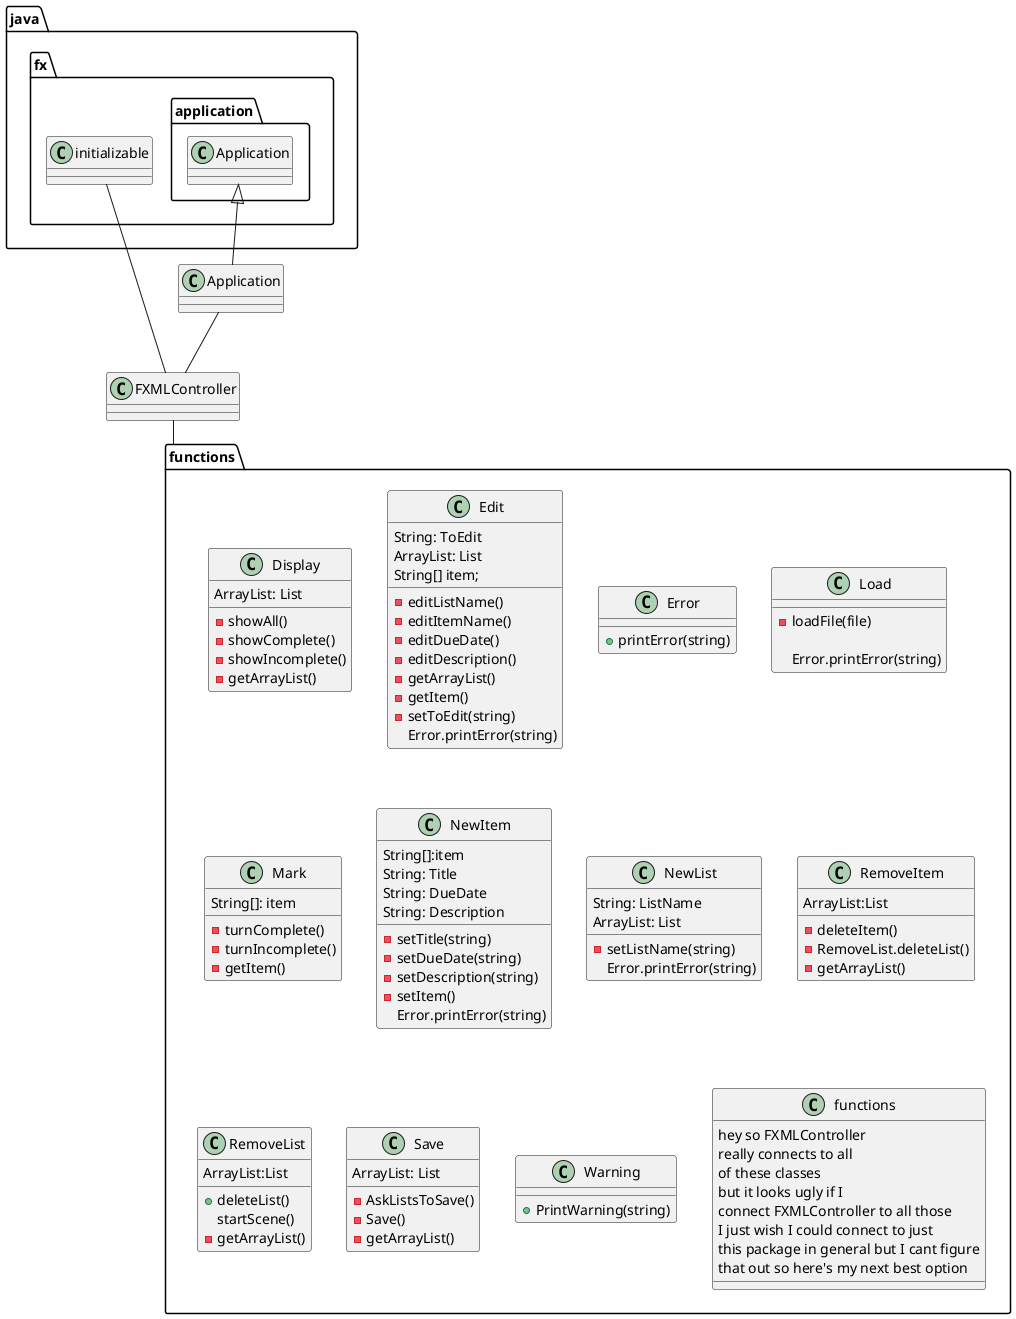 @startuml
class Application {}
class FXMLController {}

package functions {
    class Display {
    ArrayList: List
    -showAll()
    -showComplete()
    -showIncomplete()
    -getArrayList()
    }
    class Edit {
    String: ToEdit
    ArrayList: List
    String[] item;
    -editListName()
    -editItemName()
    -editDueDate()
    -editDescription()
    -getArrayList()
    -getItem()
    -setToEdit(string)
    Error.printError(string)
    }
    class Error {
    +printError(string)
    }
    class Load {
    -loadFile(file)

    Error.printError(string)
    }
    class Mark {
    String[]: item
    -turnComplete()
    -turnIncomplete()
    -getItem()
    }
    class NewItem {
    String[]:item
    String: Title
    String: DueDate
    String: Description
    -setTitle(string)
    -setDueDate(string)
    -setDescription(string)
    -setItem()
    Error.printError(string)
    }
    class NewList{
    String: ListName
    ArrayList: List
    -setListName(string)
    Error.printError(string)
    }
    class RemoveItem{
    ArrayList:List
    -deleteItem()
    -RemoveList.deleteList()
    -getArrayList()
    }
    class RemoveList{
    ArrayList:List
    +deleteList()
    startScene()
    -getArrayList()
    }
    class Save{
    ArrayList: List
    -AskListsToSave()
    -Save()
    -getArrayList()
    }
    class Warning{
    +PrintWarning(string)
    }
    class functions {
    hey so FXMLController
    really connects to all
    of these classes
    but it looks ugly if I
    connect FXMLController to all those
    I just wish I could connect to just
    this package in general but I cant figure
    that out so here's my next best option
    }
}
java.fx.application.Application <|-- Application
Application -- FXMLController
java.fx.initializable -- FXMLController
FXMLController -- functions

@enduml